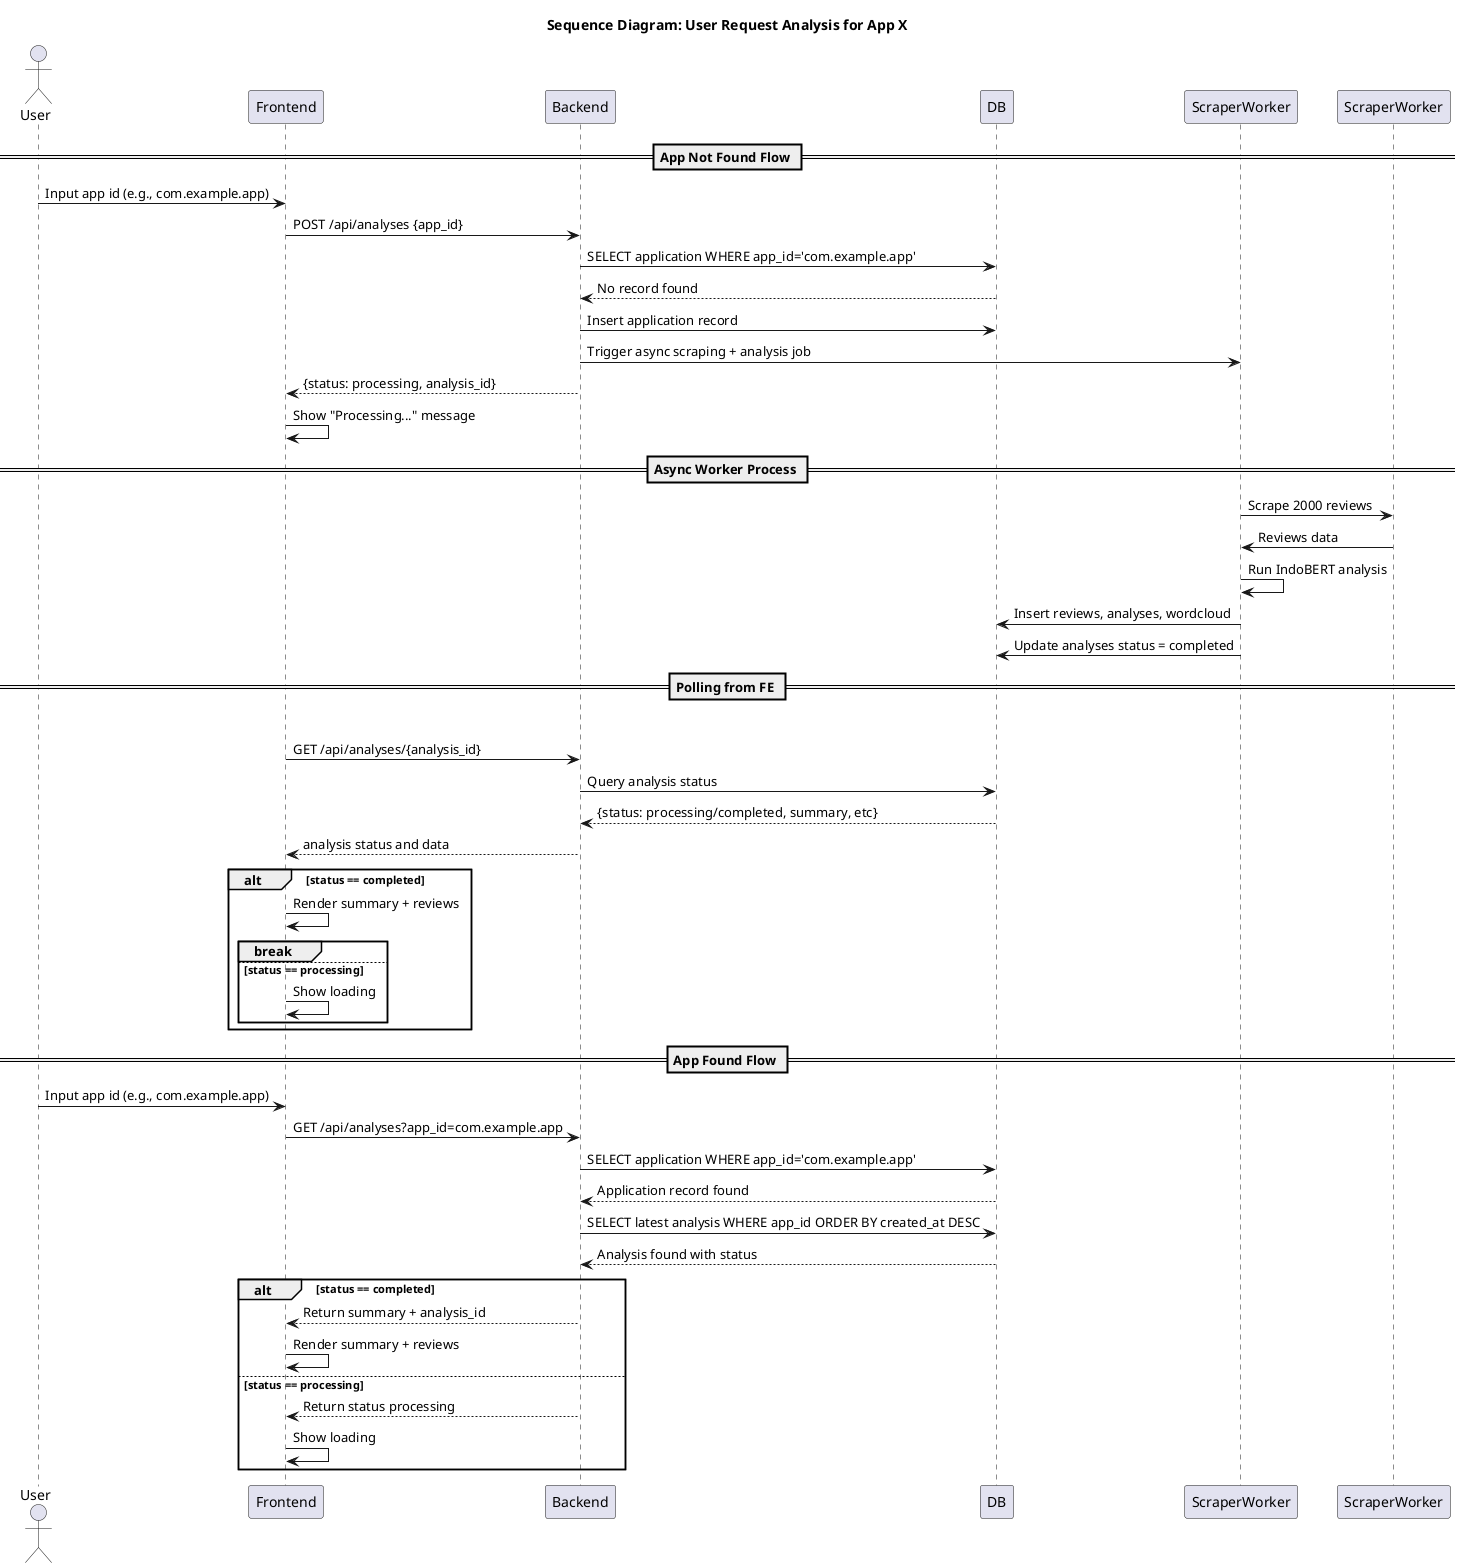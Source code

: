 @startuml
title Sequence Diagram: User Request Analysis for App X

actor User
participant Frontend as FE
participant Backend as BE
participant DB
participant ScraperWorker as Worker

== App Not Found Flow ==
User -> FE: Input app id (e.g., com.example.app)
FE -> BE: POST /api/analyses {app_id}
BE -> DB: SELECT application WHERE app_id='com.example.app'
DB --> BE: No record found
BE -> DB: Insert application record
BE -> Worker: Trigger async scraping + analysis job
BE --> FE: {status: processing, analysis_id}
FE -> FE: Show "Processing..." message

== Async Worker Process ==
Worker -> ScraperWorker: Scrape 2000 reviews
ScraperWorker -> Worker: Reviews data
Worker -> Worker: Run IndoBERT analysis
Worker -> DB: Insert reviews, analyses, wordcloud
Worker -> DB: Update analyses status = completed

== Polling from FE ==
loop every few seconds
    FE -> BE: GET /api/analyses/{analysis_id}
    BE -> DB: Query analysis status
    DB --> BE: {status: processing/completed, summary, etc}
    BE --> FE: analysis status and data
    alt status == completed
        FE -> FE: Render summary + reviews
        break
    else status == processing
        FE -> FE: Show loading
    end
end

== App Found Flow ==
User -> FE: Input app id (e.g., com.example.app)
FE -> BE: GET /api/analyses?app_id=com.example.app
BE -> DB: SELECT application WHERE app_id='com.example.app'
DB --> BE: Application record found
BE -> DB: SELECT latest analysis WHERE app_id ORDER BY created_at DESC
DB --> BE: Analysis found with status
alt status == completed
    BE --> FE: Return summary + analysis_id
    FE -> FE: Render summary + reviews
else status == processing
    BE --> FE: Return status processing
    FE -> FE: Show loading
end

@enduml
